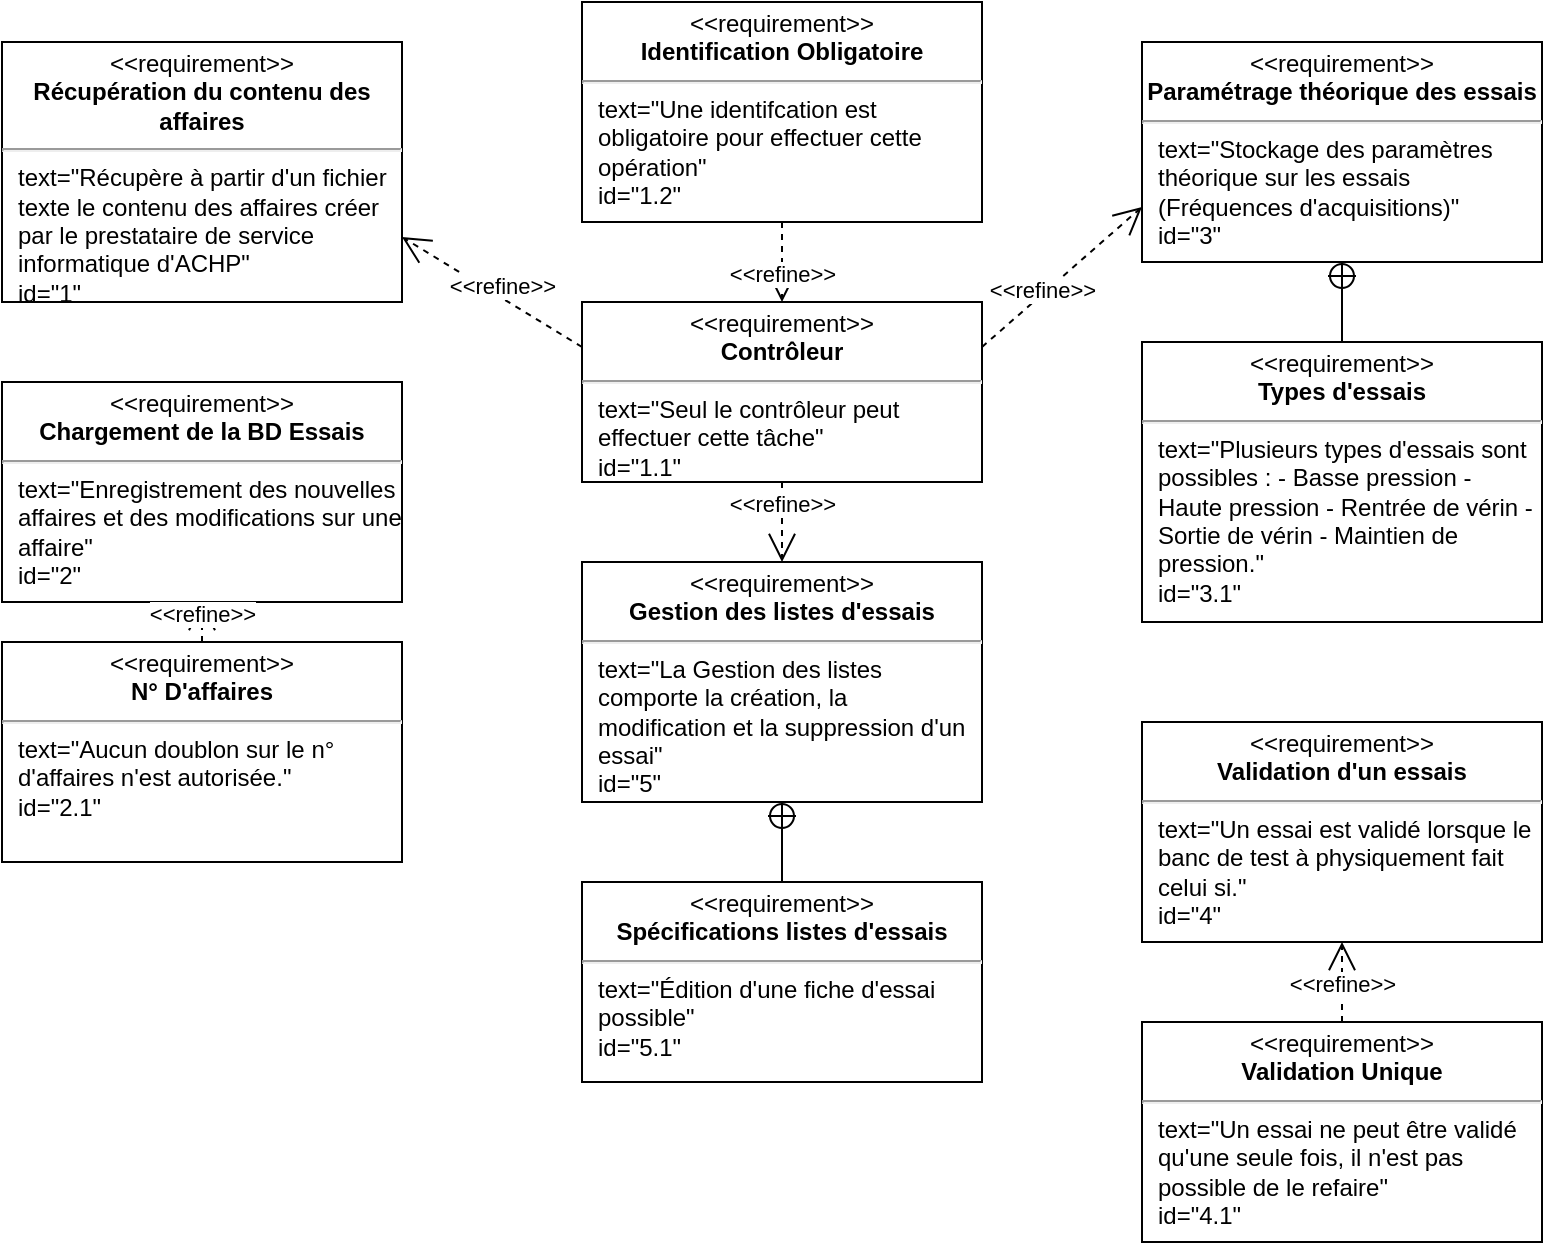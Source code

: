 <mxfile>
    <diagram id="qEovXaiLFPHFTkl6VDhm" name="Page-1">
        <mxGraphModel dx="1714" dy="972" grid="1" gridSize="10" guides="1" tooltips="1" connect="1" arrows="1" fold="1" page="1" pageScale="1" pageWidth="827" pageHeight="1169" math="0" shadow="0">
            <root>
                <mxCell id="0"/>
                <mxCell id="1" parent="0"/>
                <mxCell id="2" value="&lt;p style=&quot;margin: 0px ; margin-top: 4px ; text-align: center&quot;&gt;&amp;lt;&amp;lt;requirement&amp;gt;&amp;gt;&lt;br&gt;&lt;b&gt;Récupération du contenu des affaires&lt;/b&gt;&lt;/p&gt;&lt;hr&gt;&lt;p style=&quot;margin: 0px ; margin-left: 8px ; text-align: left&quot;&gt;text=&quot;Récupère à partir d'un fichier texte le contenu des affaires créer par le prestataire de service informatique d'ACHP&quot;&lt;/p&gt;&lt;p style=&quot;margin: 0px ; margin-left: 8px ; text-align: left&quot;&gt;id=&quot;1&quot;&lt;/p&gt;" style="shape=rect;html=1;overflow=fill;whiteSpace=wrap;" parent="1" vertex="1">
                    <mxGeometry x="30" y="30" width="200" height="130" as="geometry"/>
                </mxCell>
                <mxCell id="3" value="&amp;lt;&amp;lt;refine&amp;gt;&amp;gt;&lt;br&gt;" style="edgeStyle=none;html=1;endArrow=open;endSize=12;dashed=1;verticalAlign=bottom;entryX=1;entryY=0.75;entryDx=0;entryDy=0;exitX=0;exitY=0.25;exitDx=0;exitDy=0;" parent="1" source="4" target="2" edge="1">
                    <mxGeometry x="-0.134" y="3" width="160" relative="1" as="geometry">
                        <mxPoint x="170" y="300" as="sourcePoint"/>
                        <mxPoint x="210" y="-380" as="targetPoint"/>
                        <mxPoint as="offset"/>
                        <Array as="points"/>
                    </mxGeometry>
                </mxCell>
                <mxCell id="4" value="&lt;p style=&quot;margin: 0px ; margin-top: 4px ; text-align: center&quot;&gt;&amp;lt;&amp;lt;requirement&amp;gt;&amp;gt;&lt;br&gt;&lt;b&gt;Contrôleur&lt;/b&gt;&lt;/p&gt;&lt;hr&gt;&lt;p style=&quot;margin: 0px ; margin-left: 8px ; text-align: left&quot;&gt;text=&quot;Seul le contrôleur peut effectuer cette tâche&quot;&lt;/p&gt;&lt;p style=&quot;margin: 0px ; margin-left: 8px ; text-align: left&quot;&gt;id=&quot;1.1&quot;&lt;/p&gt;" style="shape=rect;html=1;overflow=fill;whiteSpace=wrap;" parent="1" vertex="1">
                    <mxGeometry x="320" y="160" width="200" height="90" as="geometry"/>
                </mxCell>
                <mxCell id="5" value="&lt;p style=&quot;margin: 0px ; margin-top: 4px ; text-align: center&quot;&gt;&amp;lt;&amp;lt;requirement&amp;gt;&amp;gt;&lt;br&gt;&lt;b&gt;Identification Obligatoire&lt;/b&gt;&lt;/p&gt;&lt;hr&gt;&lt;p style=&quot;margin: 0px ; margin-left: 8px ; text-align: left&quot;&gt;text=&quot;Une identifcation est obligatoire pour effectuer cette opération&quot;&lt;/p&gt;&lt;p style=&quot;margin: 0px ; margin-left: 8px ; text-align: left&quot;&gt;id=&quot;1.2&quot;&lt;/p&gt;" style="shape=rect;html=1;overflow=fill;whiteSpace=wrap;" parent="1" vertex="1">
                    <mxGeometry x="320" y="10" width="200" height="110" as="geometry"/>
                </mxCell>
                <mxCell id="7" value="&lt;p style=&quot;margin: 0px ; margin-top: 4px ; text-align: center&quot;&gt;&amp;lt;&amp;lt;requirement&amp;gt;&amp;gt;&lt;br&gt;&lt;b&gt;Chargement de la BD Essais&lt;/b&gt;&lt;/p&gt;&lt;hr&gt;&lt;p style=&quot;margin: 0px ; margin-left: 8px ; text-align: left&quot;&gt;text=&quot;Enregistrement des nouvelles affaires et des modifications sur une affaire&quot;&lt;/p&gt;&lt;p style=&quot;margin: 0px ; margin-left: 8px ; text-align: left&quot;&gt;id=&quot;2&quot;&lt;/p&gt;" style="shape=rect;html=1;overflow=fill;whiteSpace=wrap;" parent="1" vertex="1">
                    <mxGeometry x="30" y="200" width="200" height="110" as="geometry"/>
                </mxCell>
                <mxCell id="8" value="&lt;p style=&quot;margin: 0px ; margin-top: 4px ; text-align: center&quot;&gt;&amp;lt;&amp;lt;requirement&amp;gt;&amp;gt;&lt;br&gt;&lt;b&gt;N° D'affaires&lt;/b&gt;&lt;/p&gt;&lt;hr&gt;&lt;p style=&quot;margin: 0px ; margin-left: 8px ; text-align: left&quot;&gt;text=&quot;Aucun doublon sur le n° d'affaires n'est autorisée.&quot;&lt;/p&gt;&lt;p style=&quot;margin: 0px ; margin-left: 8px ; text-align: left&quot;&gt;id=&quot;2.1&quot;&lt;/p&gt;" style="shape=rect;html=1;overflow=fill;whiteSpace=wrap;" parent="1" vertex="1">
                    <mxGeometry x="30" y="330" width="200" height="110" as="geometry"/>
                </mxCell>
                <mxCell id="9" value="&amp;lt;&amp;lt;refine&amp;gt;&amp;gt;&lt;br&gt;" style="edgeStyle=none;html=1;endArrow=open;endSize=12;dashed=1;verticalAlign=bottom;entryX=0.5;entryY=1;entryDx=0;entryDy=0;exitX=0.5;exitY=0;exitDx=0;exitDy=0;" parent="1" source="8" target="7" edge="1">
                    <mxGeometry x="-0.5" width="160" relative="1" as="geometry">
                        <mxPoint x="274" y="255" as="sourcePoint"/>
                        <mxPoint x="210" y="180" as="targetPoint"/>
                        <mxPoint as="offset"/>
                        <Array as="points"/>
                    </mxGeometry>
                </mxCell>
                <mxCell id="10" value="&lt;p style=&quot;margin: 0px ; margin-top: 4px ; text-align: center&quot;&gt;&amp;lt;&amp;lt;requirement&amp;gt;&amp;gt;&lt;br&gt;&lt;b&gt;Paramétrage théorique des&amp;nbsp;&lt;/b&gt;&lt;b&gt;essais&lt;/b&gt;&lt;/p&gt;&lt;hr&gt;&lt;p style=&quot;margin: 0px ; margin-left: 8px ; text-align: left&quot;&gt;text=&quot;Stockage des paramètres théorique sur les essais (Fréquences d'acquisitions)&quot;&lt;/p&gt;&lt;p style=&quot;margin: 0px ; margin-left: 8px ; text-align: left&quot;&gt;id=&quot;3&quot;&lt;/p&gt;" style="shape=rect;html=1;overflow=fill;whiteSpace=wrap;" parent="1" vertex="1">
                    <mxGeometry x="600" y="30" width="200" height="110" as="geometry"/>
                </mxCell>
                <mxCell id="12" value="&lt;p style=&quot;margin: 0px ; margin-top: 4px ; text-align: center&quot;&gt;&amp;lt;&amp;lt;requirement&amp;gt;&amp;gt;&lt;br&gt;&lt;b&gt;Types d'essais&lt;/b&gt;&lt;/p&gt;&lt;hr&gt;&lt;p style=&quot;margin: 0px ; margin-left: 8px ; text-align: left&quot;&gt;text=&quot;Plusieurs types d'essais sont possibles : - Basse pression - Haute pression - Rentrée de vérin - Sortie de vérin - Maintien de pression.&quot;&lt;/p&gt;&lt;p style=&quot;margin: 0px ; margin-left: 8px ; text-align: left&quot;&gt;id=&quot;3.1&quot;&lt;/p&gt;" style="shape=rect;html=1;overflow=fill;whiteSpace=wrap;" parent="1" vertex="1">
                    <mxGeometry x="600" y="180" width="200" height="140" as="geometry"/>
                </mxCell>
                <mxCell id="14" value="" style="edgeStyle=elbowEdgeStyle;html=1;endSize=12;endArrow=sysMLPackCont;elbow=horizontal;rounded=0;align=left;verticalAlign=middle;entryX=0.5;entryY=1;entryDx=0;entryDy=0;exitX=0.5;exitY=0;exitDx=0;exitDy=0;" parent="1" source="12" target="10" edge="1">
                    <mxGeometry x="1" relative="1" as="geometry">
                        <mxPoint x="590" y="520" as="targetPoint"/>
                        <mxPoint x="590" y="639" as="sourcePoint"/>
                        <Array as="points"/>
                    </mxGeometry>
                </mxCell>
                <mxCell id="17" value="&lt;p style=&quot;margin: 0px ; margin-top: 4px ; text-align: center&quot;&gt;&amp;lt;&amp;lt;requirement&amp;gt;&amp;gt;&lt;br&gt;&lt;b&gt;Validation d'un essais&lt;/b&gt;&lt;/p&gt;&lt;hr&gt;&lt;p style=&quot;margin: 0px ; margin-left: 8px ; text-align: left&quot;&gt;text=&quot;Un essai est validé lorsque le banc de test à physiquement fait celui si.&quot;&lt;/p&gt;&lt;p style=&quot;margin: 0px ; margin-left: 8px ; text-align: left&quot;&gt;id=&quot;4&quot;&lt;/p&gt;" style="shape=rect;html=1;overflow=fill;whiteSpace=wrap;" parent="1" vertex="1">
                    <mxGeometry x="600" y="370" width="200" height="110" as="geometry"/>
                </mxCell>
                <mxCell id="19" value="&amp;lt;&amp;lt;refine&amp;gt;&amp;gt;&lt;br&gt;" style="edgeStyle=none;html=1;endArrow=open;endSize=12;dashed=1;verticalAlign=bottom;entryX=0;entryY=0.75;entryDx=0;entryDy=0;exitX=1;exitY=0.25;exitDx=0;exitDy=0;" parent="1" source="4" target="10" edge="1">
                    <mxGeometry x="-0.32" y="-5" width="160" relative="1" as="geometry">
                        <mxPoint x="330" y="172.5" as="sourcePoint"/>
                        <mxPoint x="240" y="137.5" as="targetPoint"/>
                        <mxPoint as="offset"/>
                        <Array as="points"/>
                    </mxGeometry>
                </mxCell>
                <mxCell id="20" value="&lt;p style=&quot;margin: 0px ; margin-top: 4px ; text-align: center&quot;&gt;&amp;lt;&amp;lt;requirement&amp;gt;&amp;gt;&lt;br&gt;&lt;b&gt;Validation Unique&lt;/b&gt;&lt;/p&gt;&lt;hr&gt;&lt;p style=&quot;margin: 0px ; margin-left: 8px ; text-align: left&quot;&gt;text=&quot;Un essai ne peut être validé qu'une seule fois, il n'est pas possible de le refaire&quot;&lt;/p&gt;&lt;p style=&quot;margin: 0px ; margin-left: 8px ; text-align: left&quot;&gt;id=&quot;4.1&quot;&lt;/p&gt;" style="shape=rect;html=1;overflow=fill;whiteSpace=wrap;" parent="1" vertex="1">
                    <mxGeometry x="600" y="520" width="200" height="110" as="geometry"/>
                </mxCell>
                <mxCell id="21" value="&amp;lt;&amp;lt;refine&amp;gt;&amp;gt;&lt;br&gt;" style="edgeStyle=none;html=1;endArrow=open;endSize=12;dashed=1;verticalAlign=bottom;entryX=0.5;entryY=1;entryDx=0;entryDy=0;exitX=0.5;exitY=0;exitDx=0;exitDy=0;" parent="1" source="20" target="17" edge="1">
                    <mxGeometry x="-0.5" width="160" relative="1" as="geometry">
                        <mxPoint x="150" y="550" as="sourcePoint"/>
                        <mxPoint x="150" y="505" as="targetPoint"/>
                        <mxPoint as="offset"/>
                        <Array as="points"/>
                    </mxGeometry>
                </mxCell>
                <mxCell id="22" value="&lt;p style=&quot;margin: 0px ; margin-top: 4px ; text-align: center&quot;&gt;&amp;lt;&amp;lt;requirement&amp;gt;&amp;gt;&lt;br&gt;&lt;b&gt;Gestion des listes d'essais&lt;/b&gt;&lt;/p&gt;&lt;hr&gt;&lt;p style=&quot;margin: 0px ; margin-left: 8px ; text-align: left&quot;&gt;text=&quot;La Gestion des listes comporte la création, la modification et la suppression d'un essai&quot;&lt;/p&gt;&lt;p style=&quot;margin: 0px ; margin-left: 8px ; text-align: left&quot;&gt;id=&quot;5&quot;&lt;/p&gt;" style="shape=rect;html=1;overflow=fill;whiteSpace=wrap;" parent="1" vertex="1">
                    <mxGeometry x="320" y="290" width="200" height="120" as="geometry"/>
                </mxCell>
                <mxCell id="23" value="" style="edgeStyle=elbowEdgeStyle;html=1;endSize=12;endArrow=sysMLPackCont;elbow=horizontal;rounded=0;align=left;verticalAlign=middle;entryX=0.5;entryY=1;entryDx=0;entryDy=0;exitX=0.5;exitY=0;exitDx=0;exitDy=0;" parent="1" target="22" edge="1" source="24">
                    <mxGeometry x="1" relative="1" as="geometry">
                        <mxPoint x="710" y="150" as="targetPoint"/>
                        <mxPoint x="420" y="480" as="sourcePoint"/>
                        <Array as="points">
                            <mxPoint x="420" y="420"/>
                        </Array>
                    </mxGeometry>
                </mxCell>
                <mxCell id="24" value="&lt;p style=&quot;margin: 0px ; margin-top: 4px ; text-align: center&quot;&gt;&amp;lt;&amp;lt;requirement&amp;gt;&amp;gt;&lt;br&gt;&lt;b&gt;Spécifications listes d'essais&lt;/b&gt;&lt;/p&gt;&lt;hr&gt;&lt;p style=&quot;margin: 0px ; margin-left: 8px ; text-align: left&quot;&gt;text=&quot;Édition d'une fiche d'essai possible&quot;&lt;/p&gt;&lt;p style=&quot;margin: 0px ; margin-left: 8px ; text-align: left&quot;&gt;id=&quot;5.1&quot;&lt;/p&gt;" style="shape=rect;html=1;overflow=fill;whiteSpace=wrap;" parent="1" vertex="1">
                    <mxGeometry x="320" y="450" width="200" height="100" as="geometry"/>
                </mxCell>
                <mxCell id="25" value="&amp;lt;&amp;lt;refine&amp;gt;&amp;gt;&lt;br&gt;" style="edgeStyle=none;html=1;endArrow=open;endSize=12;dashed=1;verticalAlign=bottom;entryX=0.5;entryY=0;entryDx=0;entryDy=0;exitX=0.5;exitY=1;exitDx=0;exitDy=0;" parent="1" source="4" target="22" edge="1">
                    <mxGeometry width="160" relative="1" as="geometry">
                        <mxPoint x="330" y="172.5" as="sourcePoint"/>
                        <mxPoint x="240" y="137.5" as="targetPoint"/>
                        <mxPoint as="offset"/>
                        <Array as="points"/>
                    </mxGeometry>
                </mxCell>
                <mxCell id="26" value="&amp;lt;&amp;lt;refine&amp;gt;&amp;gt;&lt;br&gt;" style="edgeStyle=none;html=1;endArrow=open;endSize=12;dashed=1;verticalAlign=bottom;entryX=0.5;entryY=0;entryDx=0;entryDy=0;exitX=0.5;exitY=1;exitDx=0;exitDy=0;" parent="1" source="5" target="4" edge="1">
                    <mxGeometry x="0.733" width="160" relative="1" as="geometry">
                        <mxPoint x="380" y="240" as="sourcePoint"/>
                        <mxPoint x="380" y="280" as="targetPoint"/>
                        <mxPoint as="offset"/>
                        <Array as="points"/>
                    </mxGeometry>
                </mxCell>
            </root>
        </mxGraphModel>
    </diagram>
</mxfile>
